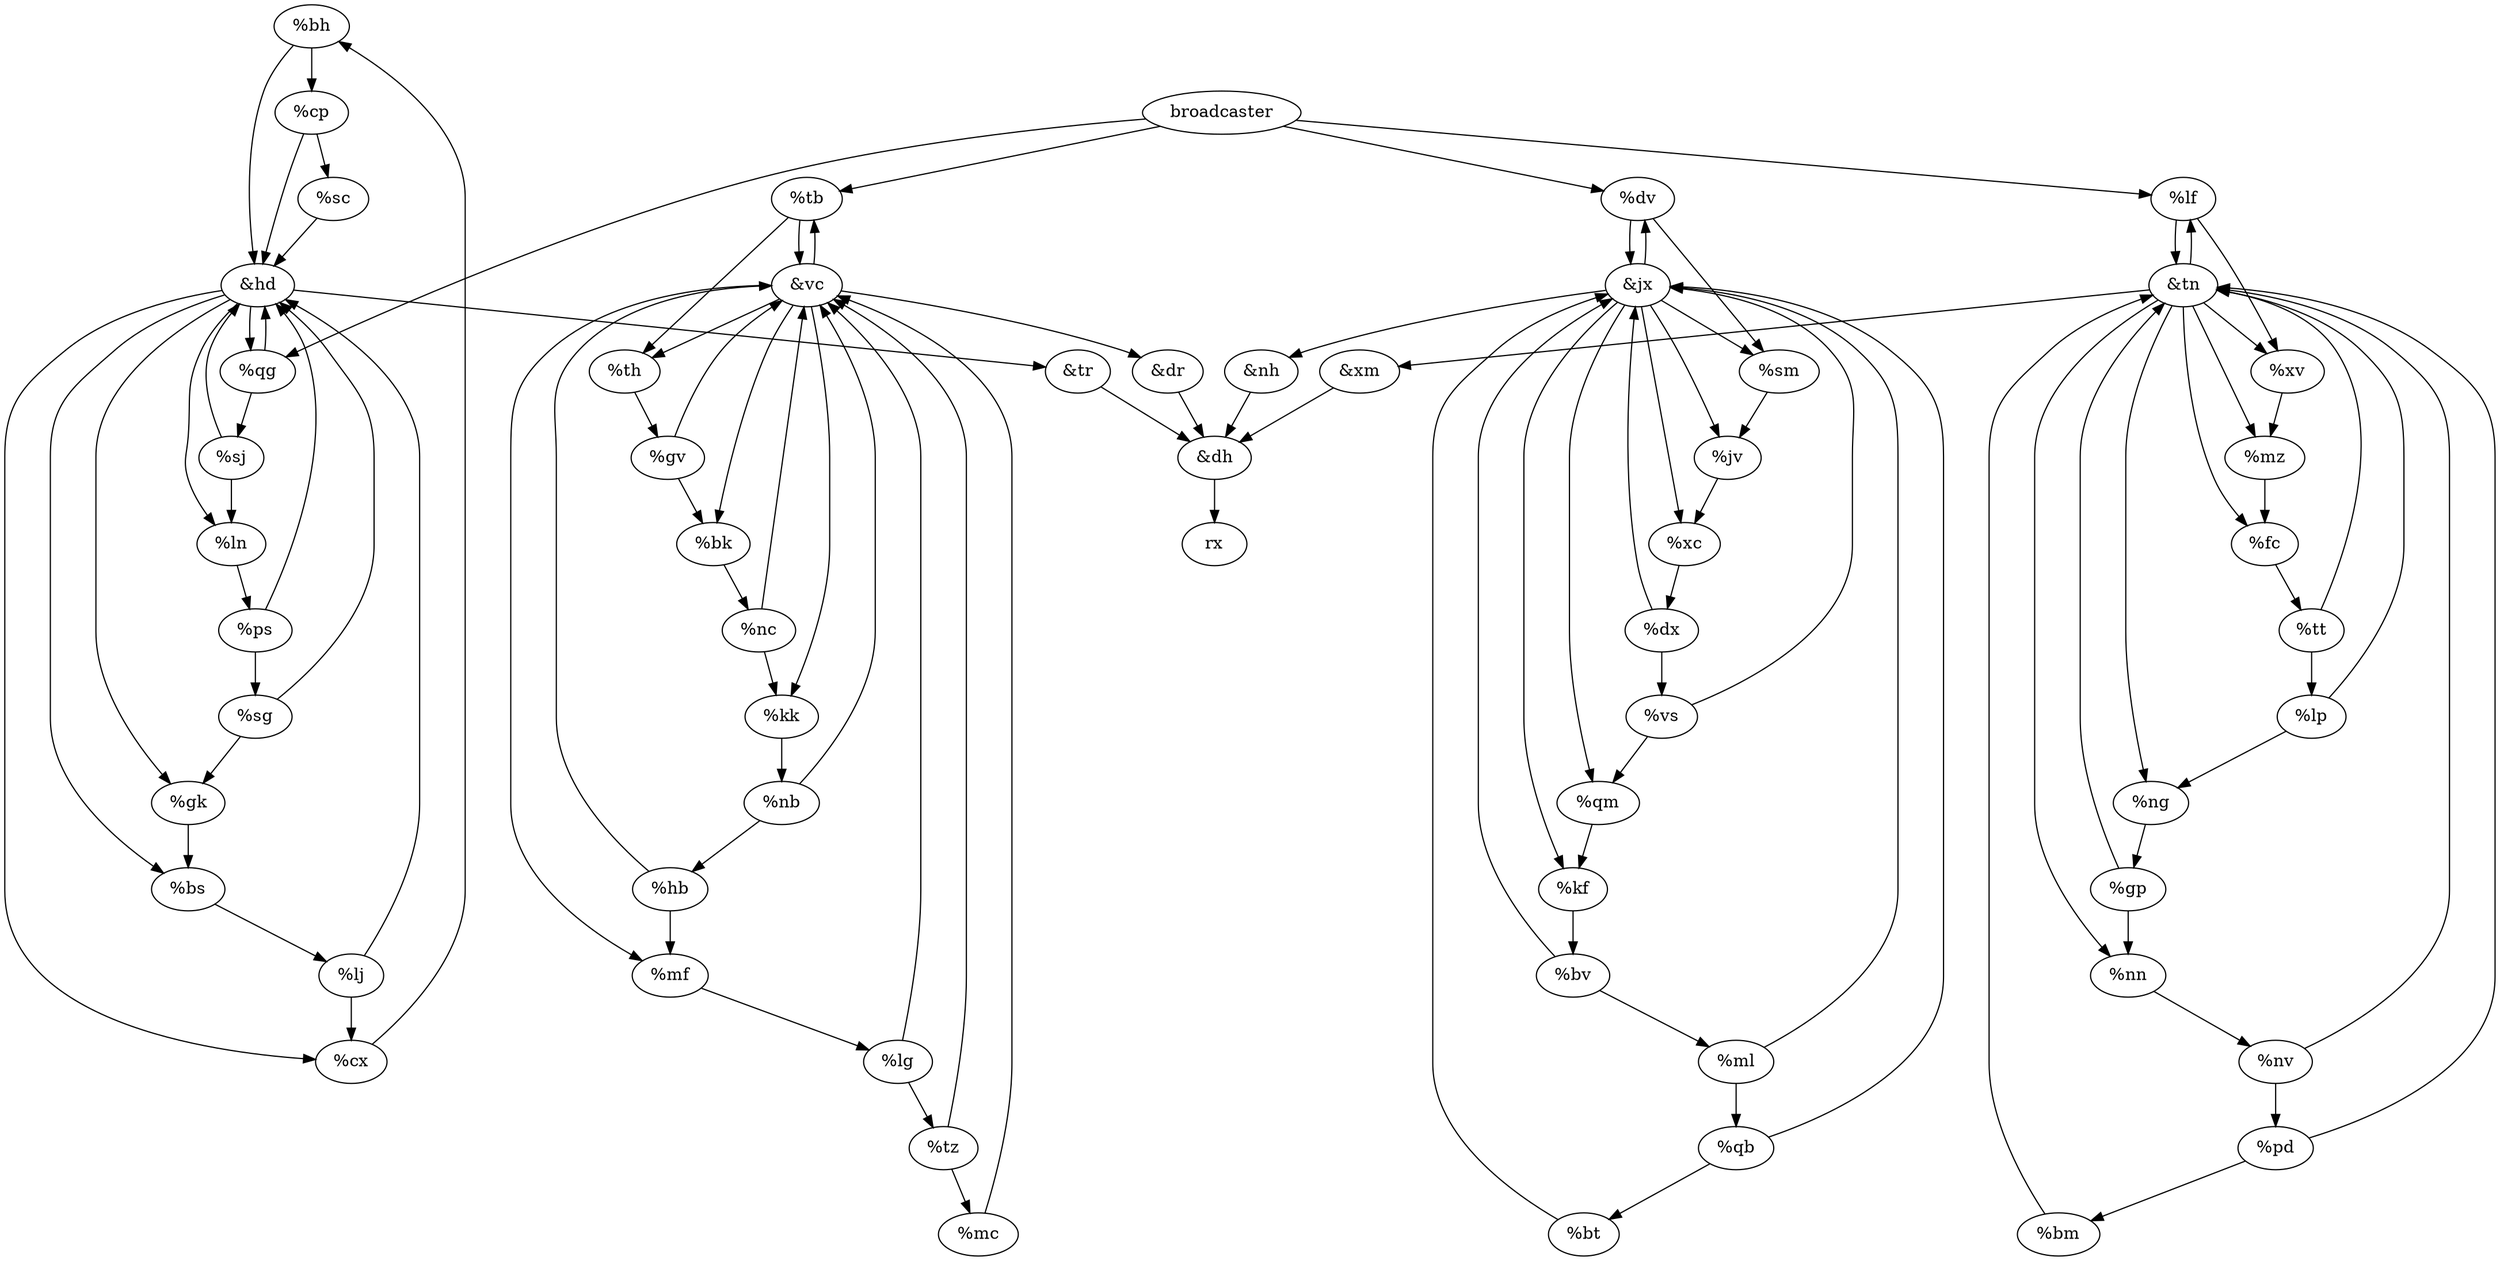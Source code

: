 digraph {
bh [label="%bh"]
bh -> hd;
bh -> cp;
bk [label="%bk"]
bk -> nc;
bm [label="%bm"]
bm -> tn;
broadcaster -> tb;
broadcaster -> dv;
broadcaster -> qg;
broadcaster -> lf;
bs [label="%bs"]
bs -> lj;
bt [label="%bt"]
bt -> jx;
bv [label="%bv"]
bv -> ml;
bv -> jx;
cp [label="%cp"]
cp -> sc;
cp -> hd;
cx [label="%cx"]
cx -> bh;
dh [label="&dh"]
dh -> rx;
dr [label="&dr"]
dr -> dh;
dv [label="%dv"]
dv -> jx;
dv -> sm;
dx [label="%dx"]
dx -> jx;
dx -> vs;
fc [label="%fc"]
fc -> tt;
gk [label="%gk"]
gk -> bs;
gp [label="%gp"]
gp -> tn;
gp -> nn;
gv [label="%gv"]
gv -> vc;
gv -> bk;
hb [label="%hb"]
hb -> vc;
hb -> mf;
hd [label="&hd"]
hd -> bs;
hd -> gk;
hd -> tr;
hd -> qg;
hd -> ln;
hd -> cx;
jv [label="%jv"]
jv -> xc;
jx [label="&jx"]
jx -> sm;
jx -> jv;
jx -> xc;
jx -> qm;
jx -> dv;
jx -> nh;
jx -> kf;
kf [label="%kf"]
kf -> bv;
kk [label="%kk"]
kk -> nb;
lf [label="%lf"]
lf -> tn;
lf -> xv;
lg [label="%lg"]
lg -> tz;
lg -> vc;
lj [label="%lj"]
lj -> hd;
lj -> cx;
ln [label="%ln"]
ln -> ps;
lp [label="%lp"]
lp -> tn;
lp -> ng;
mc [label="%mc"]
mc -> vc;
mf [label="%mf"]
mf -> lg;
ml [label="%ml"]
ml -> qb;
ml -> jx;
mz [label="%mz"]
mz -> fc;
nb [label="%nb"]
nb -> vc;
nb -> hb;
nc [label="%nc"]
nc -> kk;
nc -> vc;
ng [label="%ng"]
ng -> gp;
nh [label="&nh"]
nh -> dh;
nn [label="%nn"]
nn -> nv;
nv [label="%nv"]
nv -> pd;
nv -> tn;
pd [label="%pd"]
pd -> tn;
pd -> bm;
ps [label="%ps"]
ps -> hd;
ps -> sg;
qb [label="%qb"]
qb -> bt;
qb -> jx;
qg [label="%qg"]
qg -> sj;
qg -> hd;
qm [label="%qm"]
qm -> kf;
sc [label="%sc"]
sc -> hd;
sg [label="%sg"]
sg -> gk;
sg -> hd;
sj [label="%sj"]
sj -> ln;
sj -> hd;
sm [label="%sm"]
sm -> jv;
tb [label="%tb"]
tb -> vc;
tb -> th;
th [label="%th"]
th -> gv;
tn [label="&tn"]
tn -> lf;
tn -> xv;
tn -> xm;
tn -> nn;
tn -> mz;
tn -> fc;
tn -> ng;
tr [label="&tr"]
tr -> dh;
tt [label="%tt"]
tt -> lp;
tt -> tn;
tz [label="%tz"]
tz -> vc;
tz -> mc;
vc [label="&vc"]
vc -> tb;
vc -> mf;
vc -> dr;
vc -> th;
vc -> kk;
vc -> bk;
vs [label="%vs"]
vs -> qm;
vs -> jx;
xc [label="%xc"]
xc -> dx;
xm [label="&xm"]
xm -> dh;
xv [label="%xv"]
xv -> mz;
}
